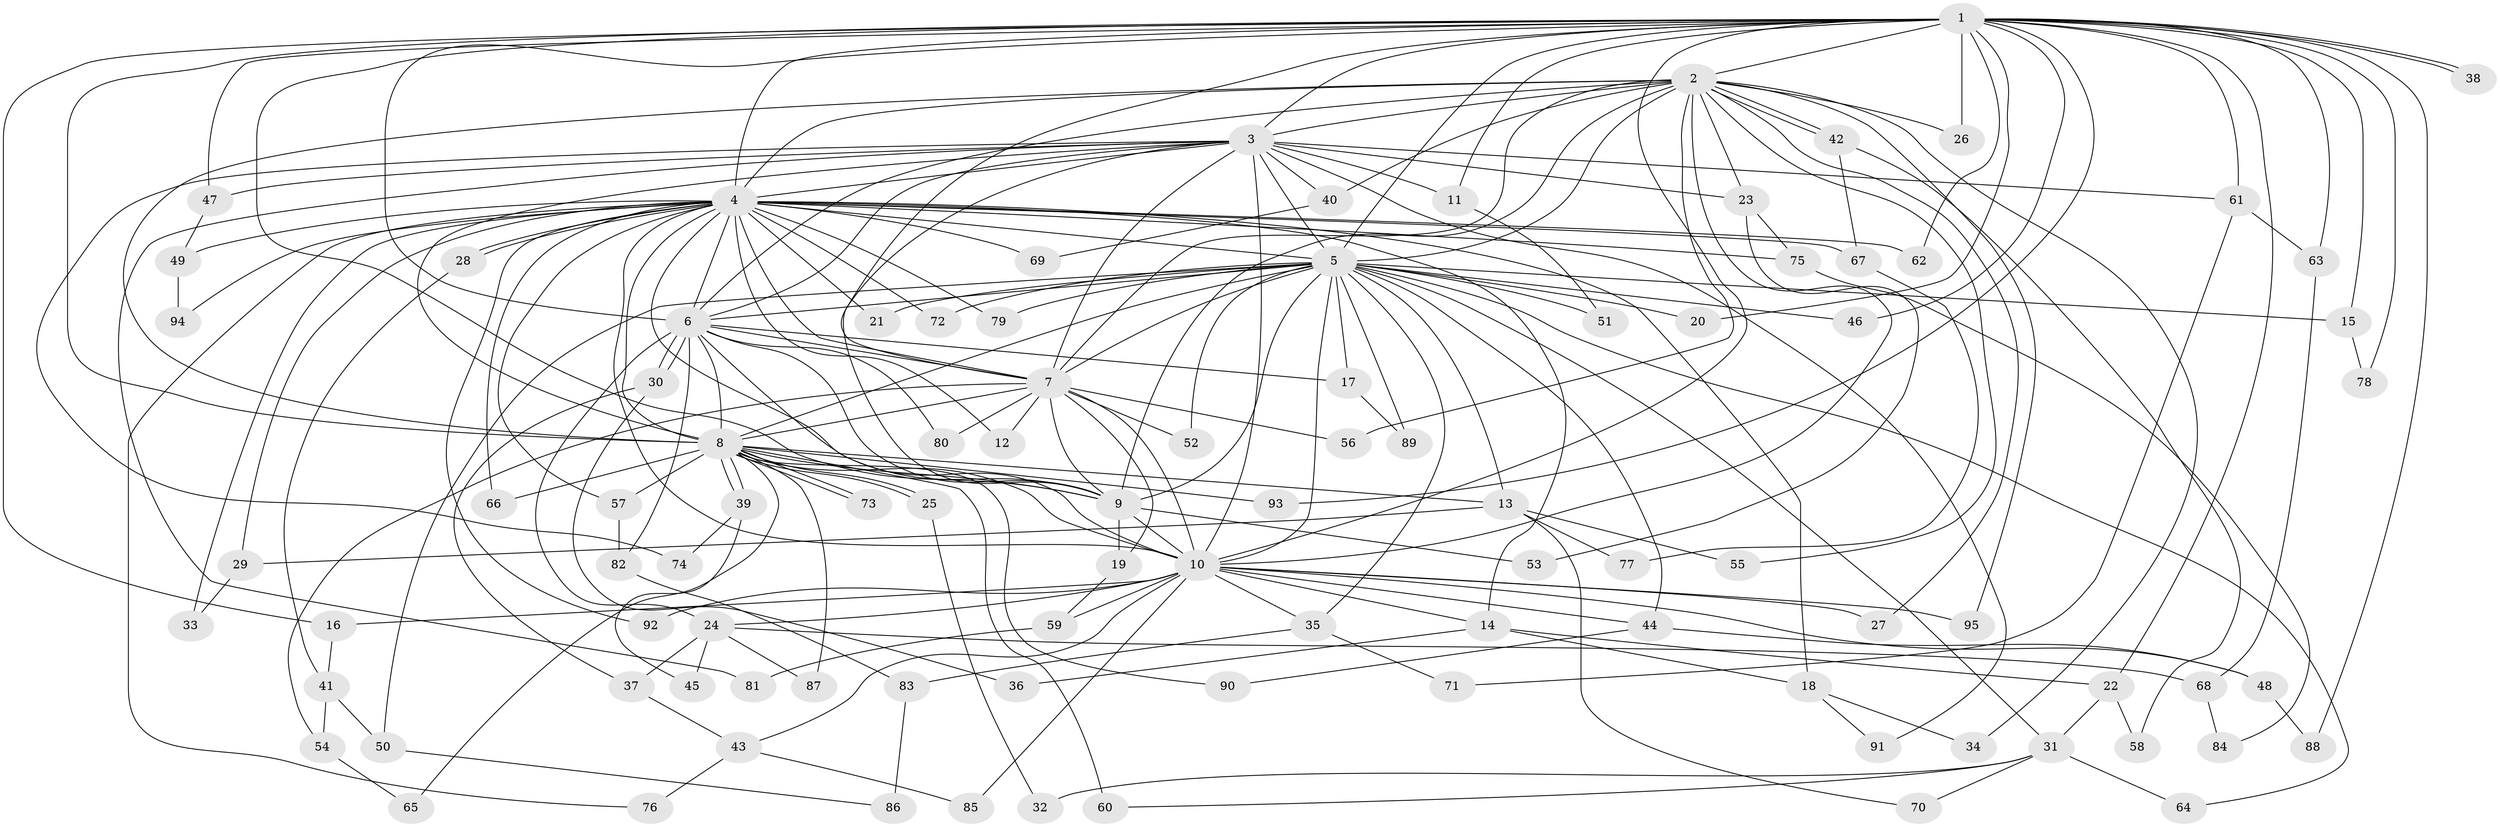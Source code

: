 // coarse degree distribution, {22: 0.06382978723404255, 16: 0.02127659574468085, 17: 0.02127659574468085, 13: 0.0425531914893617, 12: 0.02127659574468085, 2: 0.46808510638297873, 5: 0.0851063829787234, 7: 0.0425531914893617, 3: 0.10638297872340426, 4: 0.10638297872340426, 6: 0.02127659574468085}
// Generated by graph-tools (version 1.1) at 2025/17/03/04/25 18:17:14]
// undirected, 95 vertices, 215 edges
graph export_dot {
graph [start="1"]
  node [color=gray90,style=filled];
  1;
  2;
  3;
  4;
  5;
  6;
  7;
  8;
  9;
  10;
  11;
  12;
  13;
  14;
  15;
  16;
  17;
  18;
  19;
  20;
  21;
  22;
  23;
  24;
  25;
  26;
  27;
  28;
  29;
  30;
  31;
  32;
  33;
  34;
  35;
  36;
  37;
  38;
  39;
  40;
  41;
  42;
  43;
  44;
  45;
  46;
  47;
  48;
  49;
  50;
  51;
  52;
  53;
  54;
  55;
  56;
  57;
  58;
  59;
  60;
  61;
  62;
  63;
  64;
  65;
  66;
  67;
  68;
  69;
  70;
  71;
  72;
  73;
  74;
  75;
  76;
  77;
  78;
  79;
  80;
  81;
  82;
  83;
  84;
  85;
  86;
  87;
  88;
  89;
  90;
  91;
  92;
  93;
  94;
  95;
  1 -- 2;
  1 -- 3;
  1 -- 4;
  1 -- 5;
  1 -- 6;
  1 -- 7;
  1 -- 8;
  1 -- 9;
  1 -- 10;
  1 -- 11;
  1 -- 15;
  1 -- 16;
  1 -- 20;
  1 -- 22;
  1 -- 26;
  1 -- 38;
  1 -- 38;
  1 -- 46;
  1 -- 47;
  1 -- 61;
  1 -- 62;
  1 -- 63;
  1 -- 78;
  1 -- 88;
  1 -- 93;
  2 -- 3;
  2 -- 4;
  2 -- 5;
  2 -- 6;
  2 -- 7;
  2 -- 8;
  2 -- 9;
  2 -- 10;
  2 -- 23;
  2 -- 26;
  2 -- 27;
  2 -- 34;
  2 -- 40;
  2 -- 42;
  2 -- 42;
  2 -- 55;
  2 -- 56;
  2 -- 95;
  3 -- 4;
  3 -- 5;
  3 -- 6;
  3 -- 7;
  3 -- 8;
  3 -- 9;
  3 -- 10;
  3 -- 11;
  3 -- 23;
  3 -- 40;
  3 -- 47;
  3 -- 61;
  3 -- 74;
  3 -- 81;
  3 -- 91;
  4 -- 5;
  4 -- 6;
  4 -- 7;
  4 -- 8;
  4 -- 9;
  4 -- 10;
  4 -- 12;
  4 -- 14;
  4 -- 18;
  4 -- 21;
  4 -- 28;
  4 -- 28;
  4 -- 29;
  4 -- 33;
  4 -- 49;
  4 -- 57;
  4 -- 62;
  4 -- 66;
  4 -- 67;
  4 -- 69;
  4 -- 72;
  4 -- 75;
  4 -- 76;
  4 -- 79;
  4 -- 92;
  4 -- 94;
  5 -- 6;
  5 -- 7;
  5 -- 8;
  5 -- 9;
  5 -- 10;
  5 -- 13;
  5 -- 15;
  5 -- 17;
  5 -- 20;
  5 -- 21;
  5 -- 31;
  5 -- 35;
  5 -- 44;
  5 -- 46;
  5 -- 50;
  5 -- 51;
  5 -- 52;
  5 -- 64;
  5 -- 72;
  5 -- 79;
  5 -- 89;
  6 -- 7;
  6 -- 8;
  6 -- 9;
  6 -- 10;
  6 -- 17;
  6 -- 24;
  6 -- 30;
  6 -- 30;
  6 -- 80;
  6 -- 82;
  7 -- 8;
  7 -- 9;
  7 -- 10;
  7 -- 12;
  7 -- 19;
  7 -- 52;
  7 -- 54;
  7 -- 56;
  7 -- 80;
  8 -- 9;
  8 -- 10;
  8 -- 13;
  8 -- 25;
  8 -- 25;
  8 -- 39;
  8 -- 39;
  8 -- 57;
  8 -- 60;
  8 -- 65;
  8 -- 66;
  8 -- 73;
  8 -- 73;
  8 -- 87;
  8 -- 90;
  8 -- 93;
  9 -- 10;
  9 -- 19;
  9 -- 53;
  10 -- 14;
  10 -- 16;
  10 -- 24;
  10 -- 27;
  10 -- 35;
  10 -- 43;
  10 -- 44;
  10 -- 48;
  10 -- 59;
  10 -- 85;
  10 -- 92;
  10 -- 95;
  11 -- 51;
  13 -- 29;
  13 -- 55;
  13 -- 70;
  13 -- 77;
  14 -- 18;
  14 -- 22;
  14 -- 36;
  15 -- 78;
  16 -- 41;
  17 -- 89;
  18 -- 34;
  18 -- 91;
  19 -- 59;
  22 -- 31;
  22 -- 58;
  23 -- 53;
  23 -- 75;
  24 -- 37;
  24 -- 45;
  24 -- 68;
  24 -- 87;
  25 -- 32;
  28 -- 41;
  29 -- 33;
  30 -- 36;
  30 -- 37;
  31 -- 32;
  31 -- 60;
  31 -- 64;
  31 -- 70;
  35 -- 71;
  35 -- 83;
  37 -- 43;
  39 -- 45;
  39 -- 74;
  40 -- 69;
  41 -- 50;
  41 -- 54;
  42 -- 58;
  42 -- 67;
  43 -- 76;
  43 -- 85;
  44 -- 48;
  44 -- 90;
  47 -- 49;
  48 -- 88;
  49 -- 94;
  50 -- 86;
  54 -- 65;
  57 -- 82;
  59 -- 81;
  61 -- 63;
  61 -- 71;
  63 -- 68;
  67 -- 77;
  68 -- 84;
  75 -- 84;
  82 -- 83;
  83 -- 86;
}
